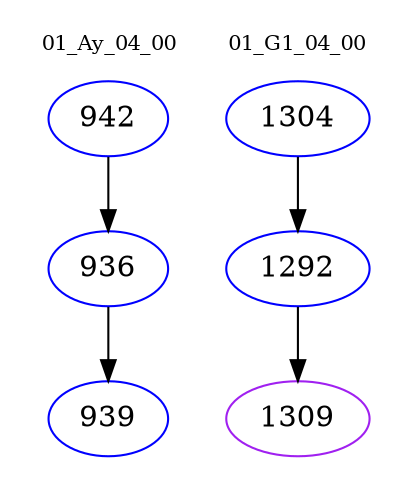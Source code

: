 digraph{
subgraph cluster_0 {
color = white
label = "01_Ay_04_00";
fontsize=10;
T0_942 [label="942", color="blue"]
T0_942 -> T0_936 [color="black"]
T0_936 [label="936", color="blue"]
T0_936 -> T0_939 [color="black"]
T0_939 [label="939", color="blue"]
}
subgraph cluster_1 {
color = white
label = "01_G1_04_00";
fontsize=10;
T1_1304 [label="1304", color="blue"]
T1_1304 -> T1_1292 [color="black"]
T1_1292 [label="1292", color="blue"]
T1_1292 -> T1_1309 [color="black"]
T1_1309 [label="1309", color="purple"]
}
}
